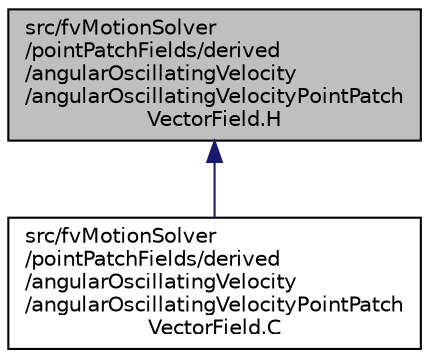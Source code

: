 digraph "src/fvMotionSolver/pointPatchFields/derived/angularOscillatingVelocity/angularOscillatingVelocityPointPatchVectorField.H"
{
  bgcolor="transparent";
  edge [fontname="Helvetica",fontsize="10",labelfontname="Helvetica",labelfontsize="10"];
  node [fontname="Helvetica",fontsize="10",shape=record];
  Node1 [label="src/fvMotionSolver\l/pointPatchFields/derived\l/angularOscillatingVelocity\l/angularOscillatingVelocityPointPatch\lVectorField.H",height=0.2,width=0.4,color="black", fillcolor="grey75", style="filled", fontcolor="black"];
  Node1 -> Node2 [dir="back",color="midnightblue",fontsize="10",style="solid",fontname="Helvetica"];
  Node2 [label="src/fvMotionSolver\l/pointPatchFields/derived\l/angularOscillatingVelocity\l/angularOscillatingVelocityPointPatch\lVectorField.C",height=0.2,width=0.4,color="black",URL="$a06541.html"];
}
